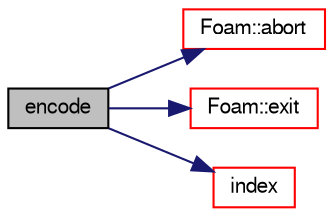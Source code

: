 digraph "encode"
{
  bgcolor="transparent";
  edge [fontname="FreeSans",fontsize="10",labelfontname="FreeSans",labelfontsize="10"];
  node [fontname="FreeSans",fontsize="10",shape=record];
  rankdir="LR";
  Node180 [label="encode",height=0.2,width=0.4,color="black", fillcolor="grey75", style="filled", fontcolor="black"];
  Node180 -> Node181 [color="midnightblue",fontsize="10",style="solid",fontname="FreeSans"];
  Node181 [label="Foam::abort",height=0.2,width=0.4,color="red",URL="$a21124.html#a447107a607d03e417307c203fa5fb44b"];
  Node180 -> Node224 [color="midnightblue",fontsize="10",style="solid",fontname="FreeSans"];
  Node224 [label="Foam::exit",height=0.2,width=0.4,color="red",URL="$a21124.html#a06ca7250d8e89caf05243ec094843642"];
  Node180 -> Node228 [color="midnightblue",fontsize="10",style="solid",fontname="FreeSans"];
  Node228 [label="index",height=0.2,width=0.4,color="red",URL="$a27690.html#abca5287da59367ed8b030adc0a99b820",tooltip="Index carried by the object. "];
}
